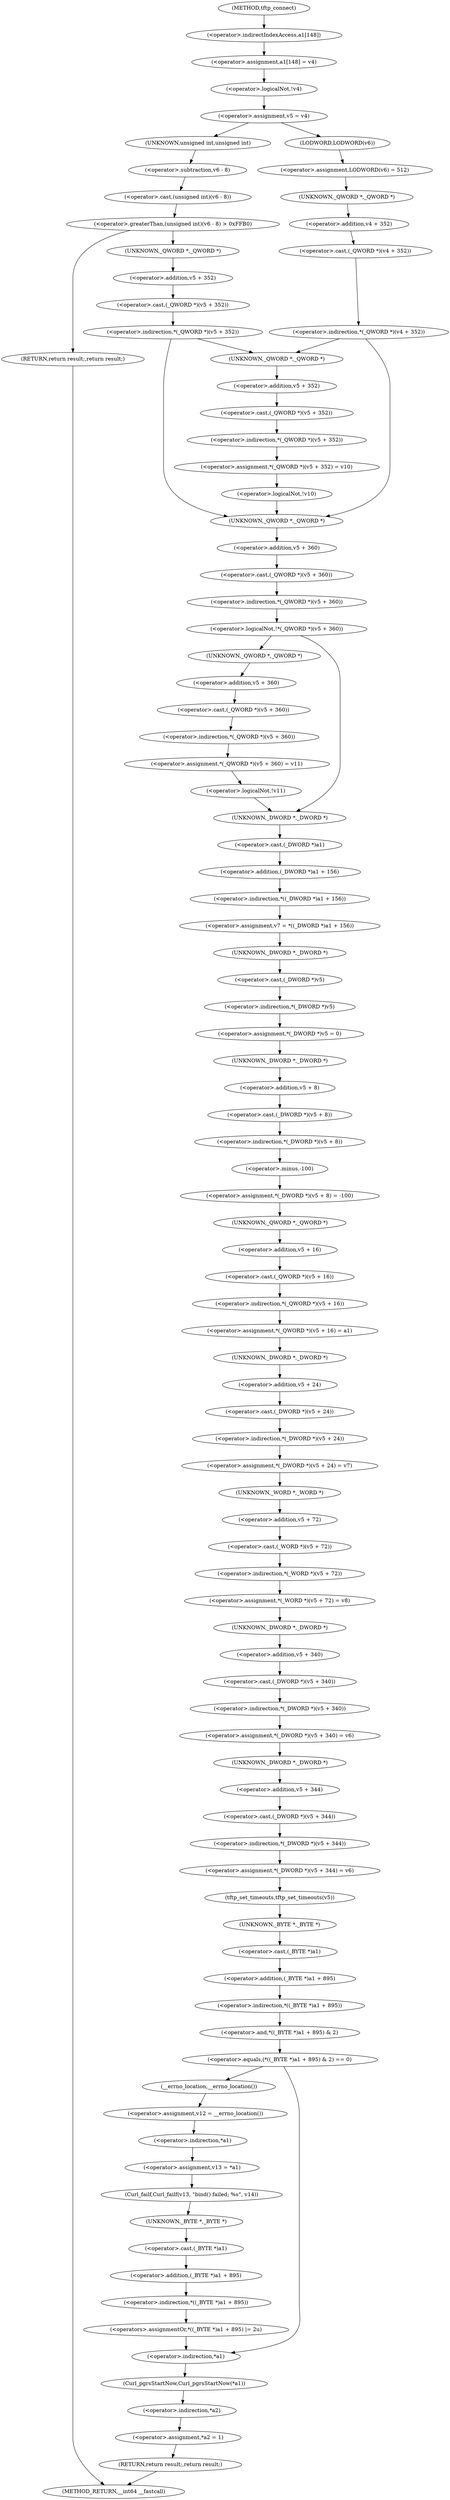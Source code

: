 digraph tftp_connect {  
"1000129" [label = "(<operator>.assignment,a1[148] = v4)" ]
"1000130" [label = "(<operator>.indirectIndexAccess,a1[148])" ]
"1000135" [label = "(<operator>.logicalNot,!v4)" ]
"1000138" [label = "(<operator>.assignment,v5 = v4)" ]
"1000146" [label = "(<operator>.greaterThan,(unsigned int)(v6 - 8) > 0xFFB0)" ]
"1000147" [label = "(<operator>.cast,(unsigned int)(v6 - 8))" ]
"1000148" [label = "(UNKNOWN,unsigned int,unsigned int)" ]
"1000149" [label = "(<operator>.subtraction,v6 - 8)" ]
"1000153" [label = "(RETURN,return result;,return result;)" ]
"1000156" [label = "(<operator>.indirection,*(_QWORD *)(v5 + 352))" ]
"1000157" [label = "(<operator>.cast,(_QWORD *)(v5 + 352))" ]
"1000158" [label = "(UNKNOWN,_QWORD *,_QWORD *)" ]
"1000159" [label = "(<operator>.addition,v5 + 352)" ]
"1000165" [label = "(<operator>.assignment,LODWORD(v6) = 512)" ]
"1000166" [label = "(LODWORD,LODWORD(v6))" ]
"1000170" [label = "(<operator>.indirection,*(_QWORD *)(v4 + 352))" ]
"1000171" [label = "(<operator>.cast,(_QWORD *)(v4 + 352))" ]
"1000172" [label = "(UNKNOWN,_QWORD *,_QWORD *)" ]
"1000173" [label = "(<operator>.addition,v4 + 352)" ]
"1000177" [label = "(<operator>.assignment,*(_QWORD *)(v5 + 352) = v10)" ]
"1000178" [label = "(<operator>.indirection,*(_QWORD *)(v5 + 352))" ]
"1000179" [label = "(<operator>.cast,(_QWORD *)(v5 + 352))" ]
"1000180" [label = "(UNKNOWN,_QWORD *,_QWORD *)" ]
"1000181" [label = "(<operator>.addition,v5 + 352)" ]
"1000186" [label = "(<operator>.logicalNot,!v10)" ]
"1000191" [label = "(<operator>.logicalNot,!*(_QWORD *)(v5 + 360))" ]
"1000192" [label = "(<operator>.indirection,*(_QWORD *)(v5 + 360))" ]
"1000193" [label = "(<operator>.cast,(_QWORD *)(v5 + 360))" ]
"1000194" [label = "(UNKNOWN,_QWORD *,_QWORD *)" ]
"1000195" [label = "(<operator>.addition,v5 + 360)" ]
"1000199" [label = "(<operator>.assignment,*(_QWORD *)(v5 + 360) = v11)" ]
"1000200" [label = "(<operator>.indirection,*(_QWORD *)(v5 + 360))" ]
"1000201" [label = "(<operator>.cast,(_QWORD *)(v5 + 360))" ]
"1000202" [label = "(UNKNOWN,_QWORD *,_QWORD *)" ]
"1000203" [label = "(<operator>.addition,v5 + 360)" ]
"1000208" [label = "(<operator>.logicalNot,!v11)" ]
"1000211" [label = "(<operator>.assignment,v7 = *((_DWORD *)a1 + 156))" ]
"1000213" [label = "(<operator>.indirection,*((_DWORD *)a1 + 156))" ]
"1000214" [label = "(<operator>.addition,(_DWORD *)a1 + 156)" ]
"1000215" [label = "(<operator>.cast,(_DWORD *)a1)" ]
"1000216" [label = "(UNKNOWN,_DWORD *,_DWORD *)" ]
"1000219" [label = "(<operator>.assignment,*(_DWORD *)v5 = 0)" ]
"1000220" [label = "(<operator>.indirection,*(_DWORD *)v5)" ]
"1000221" [label = "(<operator>.cast,(_DWORD *)v5)" ]
"1000222" [label = "(UNKNOWN,_DWORD *,_DWORD *)" ]
"1000225" [label = "(<operator>.assignment,*(_DWORD *)(v5 + 8) = -100)" ]
"1000226" [label = "(<operator>.indirection,*(_DWORD *)(v5 + 8))" ]
"1000227" [label = "(<operator>.cast,(_DWORD *)(v5 + 8))" ]
"1000228" [label = "(UNKNOWN,_DWORD *,_DWORD *)" ]
"1000229" [label = "(<operator>.addition,v5 + 8)" ]
"1000232" [label = "(<operator>.minus,-100)" ]
"1000234" [label = "(<operator>.assignment,*(_QWORD *)(v5 + 16) = a1)" ]
"1000235" [label = "(<operator>.indirection,*(_QWORD *)(v5 + 16))" ]
"1000236" [label = "(<operator>.cast,(_QWORD *)(v5 + 16))" ]
"1000237" [label = "(UNKNOWN,_QWORD *,_QWORD *)" ]
"1000238" [label = "(<operator>.addition,v5 + 16)" ]
"1000242" [label = "(<operator>.assignment,*(_DWORD *)(v5 + 24) = v7)" ]
"1000243" [label = "(<operator>.indirection,*(_DWORD *)(v5 + 24))" ]
"1000244" [label = "(<operator>.cast,(_DWORD *)(v5 + 24))" ]
"1000245" [label = "(UNKNOWN,_DWORD *,_DWORD *)" ]
"1000246" [label = "(<operator>.addition,v5 + 24)" ]
"1000250" [label = "(<operator>.assignment,*(_WORD *)(v5 + 72) = v8)" ]
"1000251" [label = "(<operator>.indirection,*(_WORD *)(v5 + 72))" ]
"1000252" [label = "(<operator>.cast,(_WORD *)(v5 + 72))" ]
"1000253" [label = "(UNKNOWN,_WORD *,_WORD *)" ]
"1000254" [label = "(<operator>.addition,v5 + 72)" ]
"1000258" [label = "(<operator>.assignment,*(_DWORD *)(v5 + 340) = v6)" ]
"1000259" [label = "(<operator>.indirection,*(_DWORD *)(v5 + 340))" ]
"1000260" [label = "(<operator>.cast,(_DWORD *)(v5 + 340))" ]
"1000261" [label = "(UNKNOWN,_DWORD *,_DWORD *)" ]
"1000262" [label = "(<operator>.addition,v5 + 340)" ]
"1000266" [label = "(<operator>.assignment,*(_DWORD *)(v5 + 344) = v6)" ]
"1000267" [label = "(<operator>.indirection,*(_DWORD *)(v5 + 344))" ]
"1000268" [label = "(<operator>.cast,(_DWORD *)(v5 + 344))" ]
"1000269" [label = "(UNKNOWN,_DWORD *,_DWORD *)" ]
"1000270" [label = "(<operator>.addition,v5 + 344)" ]
"1000274" [label = "(tftp_set_timeouts,tftp_set_timeouts(v5))" ]
"1000277" [label = "(<operator>.equals,(*((_BYTE *)a1 + 895) & 2) == 0)" ]
"1000278" [label = "(<operator>.and,*((_BYTE *)a1 + 895) & 2)" ]
"1000279" [label = "(<operator>.indirection,*((_BYTE *)a1 + 895))" ]
"1000280" [label = "(<operator>.addition,(_BYTE *)a1 + 895)" ]
"1000281" [label = "(<operator>.cast,(_BYTE *)a1)" ]
"1000282" [label = "(UNKNOWN,_BYTE *,_BYTE *)" ]
"1000289" [label = "(<operator>.assignment,v12 = __errno_location())" ]
"1000291" [label = "(__errno_location,__errno_location())" ]
"1000292" [label = "(<operator>.assignment,v13 = *a1)" ]
"1000294" [label = "(<operator>.indirection,*a1)" ]
"1000296" [label = "(Curl_failf,Curl_failf(v13, \"bind() failed; %s\", v14))" ]
"1000301" [label = "(<operators>.assignmentOr,*((_BYTE *)a1 + 895) |= 2u)" ]
"1000302" [label = "(<operator>.indirection,*((_BYTE *)a1 + 895))" ]
"1000303" [label = "(<operator>.addition,(_BYTE *)a1 + 895)" ]
"1000304" [label = "(<operator>.cast,(_BYTE *)a1)" ]
"1000305" [label = "(UNKNOWN,_BYTE *,_BYTE *)" ]
"1000309" [label = "(Curl_pgrsStartNow,Curl_pgrsStartNow(*a1))" ]
"1000310" [label = "(<operator>.indirection,*a1)" ]
"1000313" [label = "(<operator>.assignment,*a2 = 1)" ]
"1000314" [label = "(<operator>.indirection,*a2)" ]
"1000317" [label = "(RETURN,return result;,return result;)" ]
"1000113" [label = "(METHOD,tftp_connect)" ]
"1000319" [label = "(METHOD_RETURN,__int64 __fastcall)" ]
  "1000129" -> "1000135" 
  "1000130" -> "1000129" 
  "1000135" -> "1000138" 
  "1000138" -> "1000148" 
  "1000138" -> "1000166" 
  "1000146" -> "1000158" 
  "1000146" -> "1000153" 
  "1000147" -> "1000146" 
  "1000148" -> "1000149" 
  "1000149" -> "1000147" 
  "1000153" -> "1000319" 
  "1000156" -> "1000180" 
  "1000156" -> "1000194" 
  "1000157" -> "1000156" 
  "1000158" -> "1000159" 
  "1000159" -> "1000157" 
  "1000165" -> "1000172" 
  "1000166" -> "1000165" 
  "1000170" -> "1000180" 
  "1000170" -> "1000194" 
  "1000171" -> "1000170" 
  "1000172" -> "1000173" 
  "1000173" -> "1000171" 
  "1000177" -> "1000186" 
  "1000178" -> "1000177" 
  "1000179" -> "1000178" 
  "1000180" -> "1000181" 
  "1000181" -> "1000179" 
  "1000186" -> "1000194" 
  "1000191" -> "1000202" 
  "1000191" -> "1000216" 
  "1000192" -> "1000191" 
  "1000193" -> "1000192" 
  "1000194" -> "1000195" 
  "1000195" -> "1000193" 
  "1000199" -> "1000208" 
  "1000200" -> "1000199" 
  "1000201" -> "1000200" 
  "1000202" -> "1000203" 
  "1000203" -> "1000201" 
  "1000208" -> "1000216" 
  "1000211" -> "1000222" 
  "1000213" -> "1000211" 
  "1000214" -> "1000213" 
  "1000215" -> "1000214" 
  "1000216" -> "1000215" 
  "1000219" -> "1000228" 
  "1000220" -> "1000219" 
  "1000221" -> "1000220" 
  "1000222" -> "1000221" 
  "1000225" -> "1000237" 
  "1000226" -> "1000232" 
  "1000227" -> "1000226" 
  "1000228" -> "1000229" 
  "1000229" -> "1000227" 
  "1000232" -> "1000225" 
  "1000234" -> "1000245" 
  "1000235" -> "1000234" 
  "1000236" -> "1000235" 
  "1000237" -> "1000238" 
  "1000238" -> "1000236" 
  "1000242" -> "1000253" 
  "1000243" -> "1000242" 
  "1000244" -> "1000243" 
  "1000245" -> "1000246" 
  "1000246" -> "1000244" 
  "1000250" -> "1000261" 
  "1000251" -> "1000250" 
  "1000252" -> "1000251" 
  "1000253" -> "1000254" 
  "1000254" -> "1000252" 
  "1000258" -> "1000269" 
  "1000259" -> "1000258" 
  "1000260" -> "1000259" 
  "1000261" -> "1000262" 
  "1000262" -> "1000260" 
  "1000266" -> "1000274" 
  "1000267" -> "1000266" 
  "1000268" -> "1000267" 
  "1000269" -> "1000270" 
  "1000270" -> "1000268" 
  "1000274" -> "1000282" 
  "1000277" -> "1000291" 
  "1000277" -> "1000310" 
  "1000278" -> "1000277" 
  "1000279" -> "1000278" 
  "1000280" -> "1000279" 
  "1000281" -> "1000280" 
  "1000282" -> "1000281" 
  "1000289" -> "1000294" 
  "1000291" -> "1000289" 
  "1000292" -> "1000296" 
  "1000294" -> "1000292" 
  "1000296" -> "1000305" 
  "1000301" -> "1000310" 
  "1000302" -> "1000301" 
  "1000303" -> "1000302" 
  "1000304" -> "1000303" 
  "1000305" -> "1000304" 
  "1000309" -> "1000314" 
  "1000310" -> "1000309" 
  "1000313" -> "1000317" 
  "1000314" -> "1000313" 
  "1000317" -> "1000319" 
  "1000113" -> "1000130" 
}
